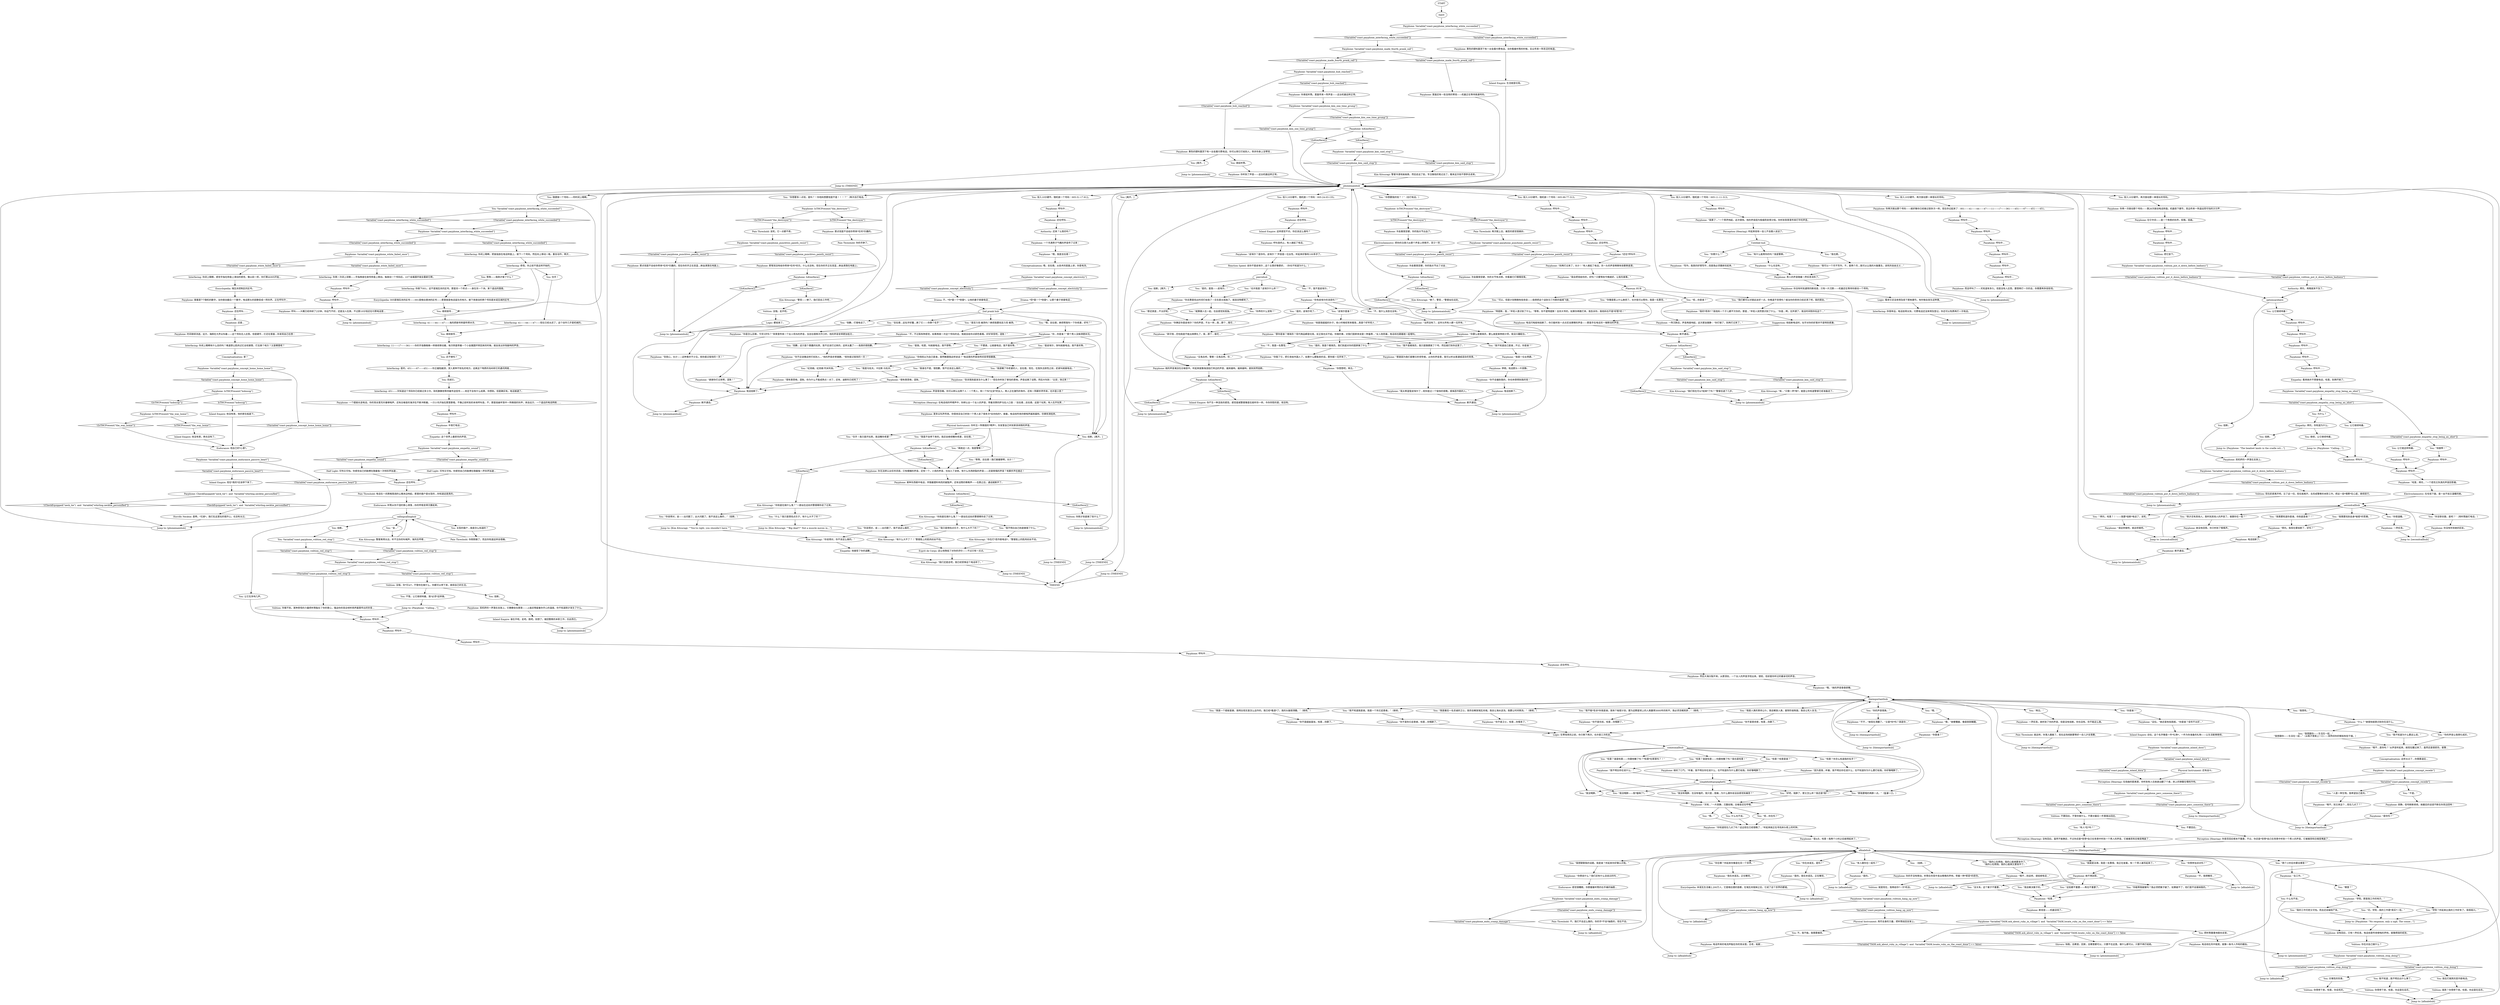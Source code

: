 # BOARDWALK / PAYPHONE
# Payphone, for calling folk. Call everyone.
# ==================================================
digraph G {
	  0 [label="START"];
	  1 [label="input"];
	  2 [label="You: “是的，是我——皮埃尔。”"];
	  3 [label="You: “是的，皮埃尔死了。”"];
	  4 [label="Payphone: “那你是谁？推销员？现代商品都是垃圾，反正我也买不起。你做的事，对我们国家来说是一种羞辱…”女人抱怨着，电话线也跟着她一起嚎叫。"];
	  5 [label="Payphone: 她的声音淹没在白噪音中。听起来就像海浪拍打岸边的声音，越来越响，越来越响，直到突然挂断。"];
	  6 [label="Jump to: [phonemainhub]"];
	  7 [label="You: 继续拨号…"];
	  8 [label="Payphone: “你不应该像这样打扰别人…”他的声音非常镇静。“祝你度过愉快的一天！”"];
	  9 [label="You: “纪尧姆。纪尧姆·列米利翁。”"];
	  10 [label="Payphone: “哈里，拜托…”一个悲伤又失真的声音回答着。"];
	  11 [label="Jump to: [phonemainhub]"];
	  12 [label="Kim Kitsuragi: “你在打*恶作剧电话*。”警督脸上的肌肉纹丝不动。"];
	  13 [label="Payphone: “我的*债务*？我他妈一个子儿都不欠你的，那是…”年轻人突然意识到了什么。“你是…啊，无所谓了，我没时间陪你玩这个…”"];
	  14 [label="Inland Empire: 生活就是垃圾。"];
	  15 [label="You: “金…”"];
	  16 [label="Empathy: 他接受了你的道歉。"];
	  17 [label="Empathy: 这个世界上最悲伤的声音。"];
	  18 [label="Payphone: Variable[\"coast.payphone_volition_red_stop\"]"];
	  19 [label="Variable[\"coast.payphone_volition_red_stop\"]", shape=diamond];
	  20 [label="!(Variable[\"coast.payphone_volition_red_stop\"])", shape=diamond];
	  21 [label="Payphone: Variable[\"coast.payphone_kim_said_stop\"]"];
	  22 [label="Variable[\"coast.payphone_kim_said_stop\"]", shape=diamond];
	  23 [label="!(Variable[\"coast.payphone_kim_said_stop\"])", shape=diamond];
	  24 [label="You: “我没喝醉。”"];
	  25 [label="You: “我想聊聊我的话题。我是谁？听起来你好像认识我。”"];
	  26 [label="Volition: 就是现在，我再给你*一次*机会。"];
	  27 [label="Payphone: Variable[\"TASK.ask_about_ruby_in_village\"]  and  Variable[\"TASK.locate_ruby_on_the_coast_done\"] == false"];
	  28 [label="Variable[\"TASK.ask_about_ruby_in_village\"]  and  Variable[\"TASK.locate_ruby_on_the_coast_done\"] == false", shape=diamond];
	  29 [label="!(Variable[\"TASK.ask_about_ruby_in_village\"]  and  Variable[\"TASK.locate_ruby_on_the_coast_done\"] == false)", shape=diamond];
	  30 [label="Payphone: Variable[\"coast.payphone_kim_one_time_grump\"]"];
	  31 [label="Variable[\"coast.payphone_kim_one_time_grump\"]", shape=diamond];
	  32 [label="!(Variable[\"coast.payphone_kim_one_time_grump\"])", shape=diamond];
	  33 [label="Perception (Hearing): 在扭曲的距离里，你听到有人在她身边翻了个身。床上的弹簧在嘎吱作响。"];
	  34 [label="Payphone: “你总算是找出时间打给我了！实在是太孤独了。就连动物都死了。”"];
	  35 [label="Payphone: “他是我姐姐的孙子。他小时候经常来看我…真是个好年轻人…”"];
	  36 [label="Payphone: “那是因为我们是繁衍的领导者。从你的声音里，我可以听出普通或混杂的背景。”"];
	  37 [label="Payphone: “你要么是推销员，要么就是某种统计师。我没兴趣配合。”"];
	  38 [label="Authority: 还来？认真的吗？"];
	  39 [label="You: “我不知道为什么要这么说。”"];
	  40 [label="Payphone: “你是怎么回事，今年5岁吗？”背景里传来一个女人吼叫的声音，当吉拉德再次开口时，他的声音变得更加低沉…"];
	  41 [label="You: 完成它。"];
	  42 [label="Volition: 现在赶紧离开吧。忘了这一切。现在就离开，去完成警察的本职工作。把这一段*埋葬*在心底，继续前行。"];
	  43 [label="Payphone: IsKimHere()"];
	  44 [label="IsKimHere()", shape=diamond];
	  45 [label="!(IsKimHere())", shape=diamond];
	  46 [label="Authority: 拜托，再晚就来不及了。"];
	  47 [label="Payphone: Variable[\"coast.payphone_white_failed_once\"]"];
	  48 [label="Variable[\"coast.payphone_white_failed_once\"]", shape=diamond];
	  49 [label="!(Variable[\"coast.payphone_white_failed_once\"])", shape=diamond];
	  50 [label="Jump to: [phonemainhub]"];
	  51 [label="Interfacing: 你闭上眼睛有什么目的吗？难道想让肌肉记忆全权接管，打去某个地方？又是哪里呢？"];
	  52 [label="Half Light: 可怜又可怕。你感觉自己的脉搏在随着每一声铃声加速…"];
	  53 [label="Payphone: 呼叫中……"];
	  54 [label="Interfacing: 你拨下001。这不是瑞瓦肖的区号。那是另一个终点——身在另一个洲。某个遥远的国度。"];
	  55 [label="Pain Threshold: 该死，它一点都不疼。"];
	  56 [label="Payphone: IsKimHere()"];
	  57 [label="IsKimHere()", shape=diamond];
	  58 [label="!(IsKimHere())", shape=diamond];
	  59 [label="Payphone: 黄色的塑料圆顶下有一台金属付费电话。当你看着听筒的时候，舌尖传来一阵苦涩的味道。"];
	  60 [label="Jump to: [THEEND]"];
	  61 [label="Drama: *您*是一个*惊喜*，让那个妻子来接电话…"];
	  62 [label="Payphone: “写作。我真的好恨写作…但是我必须重新捡起来。”"];
	  63 [label="Payphone: “是你吗？”"];
	  64 [label="Payphone: “是的。我在米诺瓦。正在睡觉。”"];
	  65 [label="You: “我的心在燃烧。我的心脏病要发作了。”\n“我的心在燃烧。我的心脏病又要发作了。”"];
	  66 [label="Jump to: [secondcallhub]"];
	  67 [label="You: 拿起听筒。"];
	  68 [label="Payphone: 你听到了声音——这台机器运转正常。"];
	  69 [label="Payphone: 呼叫中…"];
	  70 [label="Payphone: “你毁了它，把它卖给外国人了。如果什么都能卖的话，那你就一无所有了。”"];
	  71 [label="Payphone: Variable[\"coast.payphone_punchtwo_painth_resist\"]"];
	  72 [label="Variable[\"coast.payphone_punchtwo_painth_resist\"]", shape=diamond];
	  73 [label="!(Variable[\"coast.payphone_punchtwo_painth_resist\"])", shape=diamond];
	  74 [label="You: “离她远一点，我是警察！”"];
	  75 [label="Payphone: 你无法辨认出任何词语，只有模糊的声音。还有一个，小孩的声音，也加入了进来。有什么东西碎裂的声音——还是倒塌的声音？有脚步声在接近！"];
	  76 [label="Kim Kitsuragi: “你到底在搞什么鬼？”一直站在远处的警督朝你走了过来。"];
	  77 [label="You: “你像是惹上什么麻烦了。也许我可以帮你，我是一名警官。”"];
	  78 [label="somesmallhub"];
	  79 [label="Pain Threshold: 你刚刚做了。而且你知道这样会很痛。"];
	  80 [label="Horrific Necktie: 是啊，*兄弟*。我们在这里玩的很开心。也没有太过。"];
	  81 [label="Payphone: 那点钱是不会给你带来*任何*乐趣的。"];
	  82 [label="Volition: 你做不到。某种奇怪的力量把听筒黏在了你的掌心，强迫你的耳朵倾听扬声器里传出的铃音…"];
	  83 [label="Payphone: “你不是失忆症患者，哈里…你喝醉了。”"];
	  84 [label="You: “我没喝醉——我*嗑嗨了*。”"];
	  85 [label="Payphone: “我不明白你在说什么。”"];
	  86 [label="Encyclopedia: 米诺瓦生活着2,200万人，它是格拉德的首都。在瑞瓦肖毁掉之后，它成了这个世界的都城。"];
	  87 [label="Payphone: 呼叫音终止。有人接起了电话。"];
	  88 [label="You: 投入10分硬币，随机拨一个号码：005-24-03-155。"];
	  89 [label="You: “你没穿衣服，是吧？”（用听筒敲打电话。）"];
	  90 [label="Payphone: “你…你是谁？”那个男人没搞清楚状况。"];
	  91 [label="Payphone: 更多尖叫声传来。你很肯定自己听到一个男人说了很多次*去你妈的*。接着，电话线传来的噼啪声越来越响，仿佛惊涛拍岸。"];
	  92 [label="You: 继续拨号…"];
	  93 [label="Jump to: [phonemainhub]"];
	  94 [label="Jump to: [Kim Kitsuragi: \"\"Big deal?!\" Not a muscle moves in...\"]"];
	  95 [label="Jump to: [afinalehub]"];
	  96 [label="Jump to: [afinalehub]"];
	  97 [label="You: （挂断。）"];
	  98 [label="Payphone: 她不再回答。"];
	  99 [label="You: “就算跟人在一起，也会感觉到孤独。”"];
	  100 [label="Payphone: 你再次拨出那个号码——就好像你已经做过很多次一样。现在你记起来了：001——41——44——47——11——17——361——451——67——451——451。"];
	  101 [label="Payphone: “你确定你是皮埃尔？你的声音，不太一样…我…那个…菊花…”"];
	  102 [label="Jump to: [theimportanthub]"];
	  103 [label="You: 挂断。[离开。]"];
	  104 [label="Empathy: 看来她并不想接电话，哈里。别再吓她了。"];
	  105 [label="You: “我是最后一名忠诚的卫士。我将会解放瑞瓦肖城。我会让海水逆流。我要让时间倒流。”（继续。）"];
	  106 [label="Payphone: 在它中间——是一个熟悉的铃声。轻微。扭曲。"];
	  107 [label="Payphone: 呼叫——大概已经持续了2分钟。你运气不好。还是没人在家。不过那10分钱还在付费电话里…"];
	  108 [label="Payphone: 你拿起听筒。里面传来一阵声音——这台机器运转正常。"];
	  109 [label="Payphone: 然后大海分裂开来。从那深处，一个女人的声音浮现出来。很轻，但却是你听过的最亲切的声音。"];
	  110 [label="Jump to: [THEEND]"];
	  111 [label="You: “我没有喝醉，也没有嗑药，我只是…很痛…为什么跟你说话会感觉到痛苦？”"];
	  112 [label="Jump to: [phonemainhub]"];
	  113 [label="simpleholdupspaghetti"];
	  114 [label="Payphone: 电话传来的电流声黏在你的耳朵里。古老，粘腻…"];
	  115 [label="Payphone: 她没有回答。你只听到了嘶嘶声。"];
	  116 [label="Inland Empire: 朵拉。这个名字像是一件*礼物*。一件为你准备的礼物——让生活能够继续。"];
	  117 [label="Payphone: Variable[\"coast.payphone_perc_someone_there\"]"];
	  118 [label="Variable[\"coast.payphone_perc_someone_there\"]", shape=diamond];
	  119 [label="!(Variable[\"coast.payphone_perc_someone_there\"])", shape=diamond];
	  120 [label="You: “不，我是一名警官。”"];
	  121 [label="You: “再见。”"];
	  122 [label="Jump to: [Payphone: \"The headset lands in the cradle wit...\"]"];
	  123 [label="You: 让它就这样响着。"];
	  124 [label="Payphone: 呼叫中……"];
	  125 [label="Kim Kitsuragi: “你说得对，你不该这么做的。”"];
	  126 [label="You: “我们都可以对彼此友好一点，你难道不觉得吗？就当你的债务已经还清了吧，我的朋友。”"];
	  127 [label="Payphone: 电话闪电般地挂断了，你只能听到一点点尼龙摩擦的声音——那是手在电话另一端移动的声音。"];
	  128 [label="Endurance: 听筒从你汗湿的掌心滑落…你的呼吸变得沉重起来。"];
	  129 [label="Payphone: Variable[\"coast.payphone_endurance_passive_heart\"]"];
	  130 [label="Variable[\"coast.payphone_endurance_passive_heart\"]", shape=diamond];
	  131 [label="!(Variable[\"coast.payphone_endurance_passive_heart\"])", shape=diamond];
	  132 [label="You: 住手！"];
	  133 [label="Jump to: [THEEND]"];
	  134 [label="You: “你想要我的钱？！”（击打电话。）"];
	  135 [label="Kim Kitsuragi: 警督离得太远，听不见你的叫喊声。海风在呼啸…"];
	  136 [label="Untitled hub"];
	  137 [label="You: 让它在多响几声。"];
	  138 [label="Payphone: Variable[\"coast.payphone_inland_dora\"]"];
	  139 [label="Variable[\"coast.payphone_inland_dora\"]", shape=diamond];
	  140 [label="!(Variable[\"coast.payphone_inland_dora\"])", shape=diamond];
	  141 [label="You: “好吧，我醉了，那又怎么样？我还是*我*！”"];
	  142 [label="Volition: 你得停下来，哈里。你会死的。"];
	  143 [label="You: “我会解决案子的。”"];
	  144 [label="Jump to: [phonemainhub]"];
	  145 [label="Payphone: “你不是革命家，哈里…你醉了。”"];
	  146 [label="Payphone: “真可惜…恐怕我是不能出席葬礼了。我…那个…菊花…”"];
	  147 [label="You: “人是一种生物。我希望自己是风。”"];
	  148 [label="You: “你的声音让我想化成灰。”"];
	  149 [label="You: “我是一个超级富豪。我明白现实是怎么运作的。我已经*看透*了。我的头脑很清醒。”（继续。）"];
	  150 [label="Payphone: 呼叫中……"];
	  151 [label="Payphone: 耳机砰的一声落在支架上。"];
	  152 [label="You: 挂断。"];
	  153 [label="You: “你是谁？”"];
	  154 [label="Payphone: 呼叫中……"];
	  155 [label="Payphone: “你不是卫士，哈里…你喝多了。”"];
	  156 [label="Payphone: “你不是先知，哈里…你喝醉了。”"];
	  157 [label="Interfacing: 41——44——47——海风把拨号转盘吹得冰凉。"];
	  158 [label="You: 长型的窗户…我是怎么知道的？"];
	  159 [label="Payphone: Variable[\"coast.payphone_kim_said_stop\"]"];
	  160 [label="Variable[\"coast.payphone_kim_said_stop\"]", shape=diamond];
	  161 [label="!(Variable[\"coast.payphone_kim_said_stop\"])", shape=diamond];
	  162 [label="Inland Empire: 谁在乎呢。走吧。跑吧。别想了。做回警察的本职工作，仅此而已。"];
	  163 [label="Kim Kitsuragi: “咳…”只需一声*咳*，就是让你知道警督已经准备走了。"];
	  164 [label="Payphone: IsKimHere()"];
	  165 [label="IsKimHere()", shape=diamond];
	  166 [label="!(IsKimHere())", shape=diamond];
	  167 [label="Payphone: Variable[\"coast.payphone_concept_electricity\"]"];
	  168 [label="Variable[\"coast.payphone_concept_electricity\"]", shape=diamond];
	  169 [label="!(Variable[\"coast.payphone_concept_electricity\"])", shape=diamond];
	  170 [label="Payphone: “我累了…”一个男声响起，这次很快。他的声音因为吸烟而变得沙哑。你听到背景里传来打字的声音。"];
	  171 [label="You: “我也累。”"];
	  172 [label="callingcallinghub"];
	  173 [label="Inland Empire: 他没有家。他的家在船底下。"];
	  174 [label="Payphone: “学院。那是我工作的地方。”"];
	  175 [label="You: 我在打搞笑的恶作剧电话。"];
	  176 [label="Physical Instrument: 用尽全身的力量，把听筒挂回支架上。"];
	  177 [label="You: “这些都不重要——再也不重要了。”"];
	  178 [label="Payphone: Variable[\"coast.payphone_volition_put_it_down_before_badness\"]"];
	  179 [label="Variable[\"coast.payphone_volition_put_it_down_before_badness\"]", shape=diamond];
	  180 [label="!(Variable[\"coast.payphone_volition_put_it_down_before_badness\"])", shape=diamond];
	  181 [label="Jump to: [phonemainhub]"];
	  182 [label="Payphone: 电话线在风中摇晃，就像一条令人作呕的蠕虫。"];
	  183 [label="You: “我不是推销员，我只是随便拨了个号，然后就打到你这里了。”"];
	  184 [label="Payphone: 呼叫中…"];
	  185 [label="Volition: 不要回应。不管你做什么，不要对最后一件事做出回应。"];
	  186 [label="Inland Empire: 你产生一种沮丧的感觉。感觉曷城警督像是在偷听你一样。令你欣慰的是，他没有。"];
	  187 [label="You: “你很温暖。”"];
	  188 [label="Payphone: “喂，我是吉拉德！”"];
	  189 [label="Payphone: “谢谢你打过来啊，混账！”"];
	  190 [label="Payphone: “嗯，”她嘟囔着，像是刚刚睡醒。"];
	  191 [label="You: “你说得对，金——出问题了。出大问题了。我不该这么做的…”（挂断。）"];
	  192 [label="Interfacing: 奇怪。你之前不是这样开始的。"];
	  193 [label="Jump to: [Payphone: \"Calling...\"]"];
	  194 [label="Volition: 你刚才到底做了些什么？"];
	  195 [label="Interfacing: 451——天知道这个号码你已经拨过多少次。耳机静静地等待着传送信号——肯定不会有什么结果，你想到。但是确实有。电话接通了。"];
	  196 [label="Jump to: [theimportanthub]"];
	  197 [label="Payphone: 呼叫中……"];
	  198 [label="Payphone: 一阵沉默后，声音再度响起，这次更加镇静：“你打错了，别再打过来了。”"];
	  199 [label="Payphone: 时间继续流逝。远方，海鸥在大声尖叫着——这个号码无人应答。但是硬币…它还在里面…你发现自己在想："];
	  200 [label="Interfacing: 你再一次闭上双眼——手指再度在拨号转盘上移动。每拨动一个号码后，10个金属圆环就会重新归零。"];
	  201 [label="THEEND"];
	  202 [label="Drama: 不，*你*是一个*惊喜*，让他的妻子来接电话…"];
	  203 [label="You: “我不知道我是谁。我是一个失忆症患者。”（继续。）"];
	  204 [label="Payphone: 还是…"];
	  205 [label="pierrehub"];
	  206 [label="You: “哈里？你怎么知道我的名字？”"];
	  207 [label="Payphone: Variable[\"coast.payphone_volition_stop_doing\"]"];
	  208 [label="Variable[\"coast.payphone_volition_stop_doing\"]", shape=diamond];
	  209 [label="!(Variable[\"coast.payphone_volition_stop_doing\"])", shape=diamond];
	  210 [label="Payphone: “哦不…别这样。请挂掉电话…”"];
	  211 [label="Jump to: [afinalehub]"];
	  212 [label="Payphone: 她叹了口气。“听着，我不明白你在说什么，也不知道你为什么要打给我。你好像喝醉了。”"];
	  213 [label="You: [离开。]"];
	  214 [label="Payphone: “你有皮埃尔的消息吗？”"];
	  215 [label="Payphone: 你没有听到她的回复。"];
	  216 [label="Interfacing: 是的。451——67——451——你正越陷越深，深入某种不知名的地方。远离这个物质的岛屿和它的通讯网络…"];
	  217 [label="Perception (Hearing): 没有回应。虽然不能确定，不过你还是*觉得*自己在背景中听到一个男人的声音。它被痛苦和白噪音掩盖了…"];
	  218 [label="Payphone: 电话挂断了。"];
	  219 [label="You: 投入10分硬币，随机拨一个号码：005-99-77-313。"];
	  220 [label="You: “喂，吉拉德，麻烦帮我叫一下你老婆，好吗？”"];
	  221 [label="You: “吉拉德…这名字好蠢…换了它——你换个名字！”"];
	  222 [label="Payphone: 呼叫中……"];
	  223 [label="Jump to: [theimportanthub]"];
	  224 [label="Payphone: 声音很含糊。你可以辨认出两个人：一个男人，和一个叫*比安*的女人。两人正在激烈的争吵。还有一阵脚步声传来，也许是小孩？"];
	  225 [label="Payphone: 某种东西砸中电话，伴随着塑料响亮的破裂声，还有话筒的嘶嘶声——在那之后，通话就断开了。"];
	  226 [label="Payphone: 呼叫中……"];
	  227 [label="Conceptualization: 家？"];
	  228 [label="Jump to: [phonemainhub]"];
	  229 [label="You: 投入10分硬币，再次拨动那一串很长的号码。"];
	  230 [label="Volition: 没错。你*可以*。不管你在做什么，你都可以停下来，继续自己的生活。"];
	  231 [label="Jump to: [Payphone: \"No response, only a sigh. The conne...\"]"];
	  232 [label="Payphone: “去工作。”"];
	  233 [label="You: “我就是法律。我是一名警探。我正在查案。有一个男人被吊起来了。”"];
	  234 [label="Payphone: 呼叫中…"];
	  235 [label="Payphone: “你想想吧，再见。”"];
	  236 [label="Jump to: [theimportanthub]"];
	  237 [label="You: “我需要找到自身*秘密*的答案。”"];
	  238 [label="Jump to: [Payphone: \"Calling...\"]"];
	  239 [label="2nd prank hub"];
	  240 [label="You: “抱歉，这只是个愚蠢的玩笑，我不应该打过来的，这样太蠢了——我真的很抱歉。”"];
	  241 [label="You: “快接啊！”"];
	  242 [label="Empathy: 拜托，你知道为什么。"];
	  243 [label="You: “我是睡了你老婆的人，吉拉德。现在，在我失去耐性之前，赶紧叫她接电话。”"];
	  244 [label="You: “我是马佐夫。卡拉斯·马佐夫。”"];
	  245 [label="Payphone: 呼叫中……"];
	  246 [label="Payphone: “你是谁？”"];
	  247 [label="You: 让它继续响着！"];
	  248 [label="Payphone: *还在*呼叫中……"];
	  249 [label="Payphone: “喂。”她的声音昏昏欲睡。"];
	  250 [label="Payphone: 呼叫中……"];
	  251 [label="Payphone: 里面还有一些没用的零钱——机器正在等待拨通号码。"];
	  252 [label="Jump to: [phonemainhub]"];
	  253 [label="Pain Threshold: 再次砸上去，痛苦的感觉很美妙。"];
	  254 [label="Payphone: 半夜打电话…"];
	  255 [label="Payphone: “我会把钱给你的，好吗？只要等到今晚就好。让我先做事。”"];
	  256 [label="Payphone: 断开通话。"];
	  257 [label="You: “哈里？谁是哈里——你跟他睡了吗？我也是哈里！”"];
	  258 [label="Payphone: “你知道现在几点了吗？这边现在已经很晚了…”听起来她正在寻找床头柜上的时钟。"];
	  259 [label="You: “呃…你在吗？”"];
	  260 [label="afinalehub"];
	  261 [label="You: “你在哪？听起来你像是在另一个世界。”"];
	  262 [label="Volition: 你得停下来，哈里。你这是在自杀。"];
	  263 [label="Payphone: Variable[\"coast.payphone_endu_cramp_damage\"]"];
	  264 [label="Variable[\"coast.payphone_endu_cramp_damage\"]", shape=diamond];
	  265 [label="!(Variable[\"coast.payphone_endu_cramp_damage\"])", shape=diamond];
	  266 [label="Jump to: [afinalehub]"];
	  267 [label="You: “有人跟你在一起吗？”"];
	  268 [label="Logic: 都结束了。"];
	  269 [label="Payphone: 那笔钱没有给你带来*任何*欢乐。什么也没有。现在你的手正在变蓝…鲜血滴落在地面上。"];
	  270 [label="Electrochemistry: 在毛毯下面，是一丝不挂又温暖的她。"];
	  271 [label="You: “我谁也不是，很抱歉，我不应该这么做的…”"];
	  272 [label="Pain Threshold: 就这样。你落入圈套了。现在这场闹剧要等好一会儿才会落幕。"];
	  273 [label="You: “我只是想找点乐子，有什么大不了的？”"];
	  274 [label="Payphone: “你不是超级富翁，哈里…你醉了。”"];
	  275 [label="Kim Kitsuragi: “我们现在可以*结束*了吗？”警督后退了几步。"];
	  276 [label="Jump to: [theimportanthub]"];
	  277 [label="Payphone: 还在呼叫……"];
	  278 [label="Payphone: “什么也没有。”"];
	  279 [label="You: “学院？听起来比我的工作好多了。我很高兴。”"];
	  280 [label="You: 我不知道…我不明白出什么事了。"];
	  281 [label="Payphone: 没有回应，只有一声叹息。电话线里传来噼啪的声响，就像燃烧的纸张。"];
	  282 [label="Jump to: [afinalehub]"];
	  283 [label="Payphone: “我太希望是皮埃尔了…祝你度过一个愉快的夜晚，爱搞恶作剧的人。”"];
	  284 [label="Payphone: 停顿。电话那头一片寂静。"];
	  285 [label="Payphone: “你不会骗到我的，你也休想得到我的钱！”"];
	  286 [label="Payphone: 一声叹息。"];
	  287 [label="Jump to: [phonemainhub]"];
	  288 [label="phonemainhub"];
	  289 [label="You: 继续，让它继续响着。"];
	  290 [label="Payphone: “不，不过我有种感觉，如果再拨一次这个号码的话，我就会给你点颜色看看。好好享受吧，混账！”"];
	  291 [label="Kim Kitsuragi: “有什么大不了？！”警督脸上的肌肉纹丝不动。"];
	  292 [label="Payphone: IsKimHere()"];
	  293 [label="IsKimHere()", shape=diamond];
	  294 [label="!(IsKimHere())", shape=diamond];
	  295 [label="Payphone: 耳机砰的一声落在支架上。它静静坐在那里——上面还残留着你手心的温度。你不知道刚才发生了什么。"];
	  296 [label="Payphone: 电话挂断了。"];
	  297 [label="You: “有什么能帮你的吗？我是警察。”"];
	  298 [label="Jump to: [phonemainhub]"];
	  299 [label="You: “你在米诺瓦，是吗？”"];
	  300 [label="You: 什么也不说。"];
	  301 [label="Shivers: 快跑。去教堂。回家。去哪里都可以，只要不在这里。做什么都可以，只要不再打给她。"];
	  302 [label="You: 还不够吗？"];
	  303 [label="Payphone: “当然没有了。这年头所有人都一无所有。”"];
	  304 [label="You: 随便拨一个号码——同时闭上眼睛。"];
	  305 [label="You: Variable[\"coast.payphone_interfacing_white_succeeded\"]"];
	  306 [label="Variable[\"coast.payphone_interfacing_white_succeeded\"]", shape=diamond];
	  307 [label="!(Variable[\"coast.payphone_interfacing_white_succeeded\"])", shape=diamond];
	  308 [label="Payphone: Variable[\"coast.payphone_concept_recede\"]"];
	  309 [label="Variable[\"coast.payphone_concept_recede\"]", shape=diamond];
	  310 [label="!(Variable[\"coast.payphone_concept_recede\"])", shape=diamond];
	  311 [label="Payphone: 黄色的塑料圆顶下有一台金属付费电话。你可以用它打给别人，除非你身上没零钱…"];
	  312 [label="Payphone: 电话挂断了。"];
	  313 [label="You: “‘拜托，哈里？！’——我要*挂断*电话了，该死。”"];
	  314 [label="You: 投入10分硬币，随机拨一个号码：005-51-17-912。"];
	  315 [label="Payphone: 一个充满男子气概的声音传了过来："];
	  316 [label="Payphone: 还在呼叫……"];
	  317 [label="You: “抱歉，打错电话了。”"];
	  318 [label="Payphone: “哦不，别又来这个…现在几点了？”"];
	  319 [label="Payphone: 呼叫中……"];
	  320 [label="Payphone: 呼叫中……"];
	  321 [label="You: “等等，吉拉德！我们接着聊啊，伙计！”"];
	  322 [label="optionsarehere"];
	  323 [label="Jump to: [Kim Kitsuragi: \"\"You're right, you shouldn't have.\"\"]"];
	  324 [label="Payphone: 还在呼叫……"];
	  325 [label="Jump to: [phonemainhub]"];
	  326 [label="Jump to: [phonemainhub]"];
	  327 [label="Encyclopedia: 瑞瓦肖控制区的区号。"];
	  328 [label="Perception (Hearing): 听起来他有一会儿不会跟人说话了。"];
	  329 [label="You: “你累什么？”"];
	  330 [label="Payphone: IsKimHere()"];
	  331 [label="IsKimHere()", shape=diamond];
	  332 [label="!(IsKimHere())", shape=diamond];
	  333 [label="Half Light: 可怜又可怕。你感觉自己的脉搏在随着每一次响铃声加速…"];
	  334 [label="You: “哈里？哈里是谁？”"];
	  335 [label="Payphone: “是4点，哈里！我两个小时之后就得起床了。”"];
	  336 [label="Payphone: “不，我想睡觉…”"];
	  337 [label="Jump to: [afinalehub]"];
	  338 [label="Volition: 你在对自己做什么？"];
	  339 [label="Volition: 搞笑？你得停下来。哈里。你这是在自杀。"];
	  340 [label="Payphone: “哈里…”"];
	  341 [label="You: “皮埃尔是谁？”"];
	  342 [label="You: “我不知道自己是谁…不过，你是谁？”"];
	  343 [label="You: “你养的什么宠物？”"];
	  344 [label="Inland Empire: 这样感觉不对。你应该这么做吗？"];
	  345 [label="Interfacing: 11——17——361——你的手指像蜘蛛一样继续移动着，每次转盘带着一个小金属圆环转回来的时候，就会发出铃铛敲响的声音。"];
	  346 [label="Payphone: 呼叫中……"];
	  347 [label="You: “是我，哈里，叫她接电话，我不想等。”"];
	  348 [label="You: 为什么？"];
	  349 [label="Payphone: “很有意思嘛，混账。”"];
	  350 [label="Physical Instrument: 你听见一阵微弱的*嚓声*。你发誓自己听到家具倾倒的声音。"];
	  351 [label="You: “什么？我只是想找点乐子，有什么大不了的？”"];
	  352 [label="Payphone: Variable[\"coast.payphone_interfacing_white_succeeded\"]"];
	  353 [label="Variable[\"coast.payphone_interfacing_white_succeeded\"]", shape=diamond];
	  354 [label="!(Variable[\"coast.payphone_interfacing_white_succeeded\"])", shape=diamond];
	  355 [label="Payphone: 还在呼叫……"];
	  356 [label="Encyclopedia: 005是瑞瓦肖的区号——001是格拉德洲的区号——那里就是电话诞生的地方。接下来拨动的两个号码是米诺瓦城的区号…"];
	  357 [label="Kim Kitsuragi: “警官——够了。我们回去工作吧…”"];
	  358 [label="Payphone: 冷金属很坚硬，你的关节有点疼。你看着它们慢慢变紫。"];
	  359 [label="Suggestion: 他挂断电话时，似乎对你的好意并不是特别感激。"];
	  360 [label="Payphone: “因为是我…听着，我不明白你在说什么，也不知道你为什么要打给我。你好像喝醉了。”"];
	  361 [label="You: “喂。”"];
	  362 [label="You: 什么也不说。"];
	  363 [label="Payphone: “你想说什么？我们还有什么没说过的吗…”"];
	  364 [label="Jump to: [afinalehub]"];
	  365 [label="Payphone: 断线音——机器没钱了。"];
	  366 [label="You: “你能帮我破案吗？我必须把案子破了。如果破不了，他们是不会接纳我的。”"];
	  367 [label="You: “不，我不是皮埃尔。”"];
	  368 [label="You: “有人*在*吗？”"];
	  369 [label="Payphone: 呼叫中…"];
	  370 [label="Jump to: [theimportanthub]"];
	  371 [label="You: “住手！我只是开玩笑，我没睡你老婆！”"];
	  372 [label="Payphone: 一声叹息。她听到了你的声音，但是没有挂断。你也没有。你不能这么做。"];
	  373 [label="Jump to: [phonemainhub]"];
	  374 [label="Interfacing: 41——44——47——现在已经太迟了，这个动作几乎是机械的。"];
	  375 [label="Endurance: 他自己的*心里*。"];
	  376 [label="Payphone: IsTHCPresent(\"the_destroyer\")"];
	  377 [label="IsTHCPresent(\"the_destroyer\")", shape=diamond];
	  378 [label="!(IsTHCPresent(\"the_destroyer\"))", shape=diamond];
	  379 [label="You: 挂断。"];
	  380 [label="Jump to: [phonemainhub]"];
	  381 [label="Electrochemistry: 把你的注意力从那个声音上转移开，至少一秒…"];
	  382 [label="Jump to: [phonemainhub]"];
	  383 [label="Payphone: 还在呼叫……"];
	  384 [label="Logic: 看来它还没来得及吞下那枚硬币。有时候会发生这种事。"];
	  385 [label="Inland Empire: 他没有家。再也没有了。"];
	  386 [label="You: “哈里？谁是哈里——你跟他睡了吗？*哈里*在那里吗？！”"];
	  387 [label="You: “你想参加派对吗？”"];
	  388 [label="Payphone: 你的手没有移动。听筒在你耳中发出嘶嘶的声响，带着一种*邪恶*的悲伤。"];
	  389 [label="Volition: 没错。走开吧。"];
	  390 [label="You: 把听筒重重地砸向支架。"];
	  391 [label="Jump to: [afinalehub]"];
	  392 [label="You: “刚才还有其他人。我听到其他人的声音了。谁跟你在一起？”"];
	  393 [label="Payphone: “朵拉。”她还是有些困惑。“你是谁？信号不太好…”"];
	  394 [label="You: 不要回应。"];
	  395 [label="Payphone: 还在呼叫……"];
	  396 [label="Payphone: 断开通话。"];
	  397 [label="You: “我需要知道你是谁。你到底是谁？！”"];
	  398 [label="Payphone: “拜托。我现在要挂断了，好吗？”"];
	  399 [label="You: 挂断。"];
	  400 [label="Payphone: “你他妈以为自己是谁，居然敢跟我这样说话？”电话里的声音突然间变得很暴躁。"];
	  401 [label="You: 让它继续响着。"];
	  402 [label="Payphone: Variable[\"coast.payphone_empathy_stop_being_an_idiot\"]"];
	  403 [label="Variable[\"coast.payphone_empathy_stop_being_an_idiot\"]", shape=diamond];
	  404 [label="!(Variable[\"coast.payphone_empathy_stop_being_an_idiot\"])", shape=diamond];
	  405 [label="You: “我是人类的革命公仆。我会解放人类，废除阶级制度。我会让死人复活。”"];
	  406 [label="Payphone: 呼叫中……"];
	  407 [label="You: “我想死。”"];
	  408 [label="Payphone: 你再一次拨动那个号码——第26次拨动电话转盘。机器吞下硬币，耳边传来一阵遥远而可怕的沙沙声…"];
	  409 [label="You: “可以，但是计划稍微有些改变——我想把这个送到马丁内斯的褴褛飞旋。”"];
	  410 [label="Kim Kitsuragi: “够了，警官…”警督站在远处。"];
	  411 [label="Payphone: “不不…”她现在清醒了。“又是*你*吗？真是你…”"];
	  412 [label="Payphone: 冷金属很坚硬，你的指关节出了点血…"];
	  414 [label="Conceptualization: 喂，吉拉德。从技术的层面上讲，你是电流。"];
	  415 [label="Payphone: 呼叫中……"];
	  416 [label="Payphone: 呼叫中……"];
	  417 [label="Payphone: 你没有听到通常的断线音，只有一片沉默——机器还在等待你拨动一个号码。"];
	  418 [label="You: “两个小时后你要去哪里？”"];
	  419 [label="Endurance: 感觉很糟糕，你那握着听筒的右手痛的抽筋…"];
	  420 [label="Payphone: 断开通话。"];
	  421 [label="Payphone: “我是一位女男爵。”"];
	  422 [label="You: “那还真是…不太好呢。”"];
	  423 [label="You: “我想跟你——生活在一起…”\n“我想跟你——生活在一起…”（从瓶子里抿上一口——突然间你的喉咙有些干燥。）"];
	  424 [label="Payphone: 呼叫中……"];
	  425 [label="Payphone: “别担心，伙计——这种事并不少见。祝你度过愉快的一天！”"];
	  426 [label="You: “不要紧，让她接电话，我不喜欢等。”"];
	  427 [label="Payphone: 呼叫中……"];
	  428 [label="Kim Kitsuragi: “你到底在搞什么鬼？”一直站在远处的警督朝你走了过来。"];
	  429 [label="You: “你说得对，金——出问题了。我不该这么做的…”"];
	  430 [label="Payphone: 呼叫中……"];
	  431 [label="Interfacing: 你闭上眼睛，把食指放在电话转盘上，拨下一个号码，然后向上移动一格，重复动作，两次…"];
	  432 [label="You: 等等——我刚才做了什么？"];
	  433 [label="Pain Threshold: 电话在一间黑暗宽阔的公寓床边响起，那里的窗户是长型的…你知道这是真的。"];
	  434 [label="Payphone: Variable[\"coast.payphone_made_fourth_prank_call\"]"];
	  435 [label="Variable[\"coast.payphone_made_fourth_prank_call\"]", shape=diamond];
	  436 [label="!(Variable[\"coast.payphone_made_fourth_prank_call\"])", shape=diamond];
	  437 [label="Payphone: Variable[\"coast.payphone_interfacing_white_succeeded\"]"];
	  438 [label="Variable[\"coast.payphone_interfacing_white_succeeded\"]", shape=diamond];
	  439 [label="!(Variable[\"coast.payphone_interfacing_white_succeeded\"])", shape=diamond];
	  440 [label="Payphone: Variable[\"coast.payphone_punchone_painth_resist\"]"];
	  441 [label="Variable[\"coast.payphone_punchone_painth_resist\"]", shape=diamond];
	  442 [label="!(Variable[\"coast.payphone_punchone_painth_resist\"])", shape=diamond];
	  443 [label="You: 挂断。"];
	  444 [label="You: Variable[\"coast.payphone_volition_red_stop\"]"];
	  445 [label="Variable[\"coast.payphone_volition_red_stop\"]", shape=diamond];
	  446 [label="!(Variable[\"coast.payphone_volition_red_stop\"])", shape=diamond];
	  447 [label="Payphone: Variable[\"coast.payphone_empathy_sound\"]"];
	  448 [label="Variable[\"coast.payphone_empathy_sound\"]", shape=diamond];
	  449 [label="!(Variable[\"coast.payphone_empathy_sound\"])", shape=diamond];
	  450 [label="Payphone: “我在米诺瓦。正在睡觉。”"];
	  451 [label="You: 灾难性的伤害。"];
	  452 [label="You: “我的工作可悲又可怕。而且还会碰到尸体。”"];
	  453 [label="Jump to: [phonemainhub]"];
	  454 [label="Jump to: [THEEND]"];
	  455 [label="Jump to: [afinalehub]"];
	  456 [label="Payphone: “皮埃尔？是你吗，皮埃尔？”声音是一位女性，听起来好像有100多岁了。"];
	  457 [label="You: “不，我什么消息也没有。”"];
	  458 [label="You: “是的，我是个推销员。我们到底对你的国家做了什么？”"];
	  459 [label="Payphone: “见鬼去吧，警察！见鬼去吧，你…”"];
	  460 [label="You: “喂。”"];
	  461 [label="You: “不是。”"];
	  462 [label="Perception (Hearing): 你是否回应根本不重要。不过，你还是*觉得*自己在背景中听到一个男人的声音。它被痛苦和白噪音掩盖了…"];
	  463 [label="You: 挂断。[离开。]"];
	  464 [label="You: “是亚力克·崔西吗？麻烦我要找亚力克·崔西。”"];
	  465 [label="Payphone: “什么？”她很快就意识到你在说什么。"];
	  466 [label="You: “你的声音很美。”"];
	  467 [label="You: 不管。让它继续响着。我*必须*这样做。"];
	  468 [label="Payphone: Variable[\"coast.payphone_volition_put_it_down_before_badness\"]"];
	  469 [label="Variable[\"coast.payphone_volition_put_it_down_before_badness\"]", shape=diamond];
	  470 [label="!(Variable[\"coast.payphone_volition_put_it_down_before_badness\"])", shape=diamond];
	  471 [label="Payphone: 接着是7个随机的数字。当你拨动最后一个数字，电话那头的寂静变成一阵铃声。正在呼叫中…"];
	  472 [label="Inland Empire: 现在*真的*应该停下来了。"];
	  473 [label="Payphone: 一个超级长途电话。你的耳朵里充斥着噼啪声，还有白噪音的海洋在不断冲刷着。一只小鸟开始在那里歌唱，不像之前听到的本地呼叫音。不，那是扭曲牢笼中一阵微弱的铃声，来自远方，一个遥远的电话网络……"];
	  474 [label="Payphone: 断开通话。"];
	  475 [label="Payphone: IsTHCPresent(\"the_destroyer\")"];
	  476 [label="IsTHCPresent(\"the_destroyer\")", shape=diamond];
	  477 [label="!(IsTHCPresent(\"the_destroyer\"))", shape=diamond];
	  478 [label="Reaction Speed: 说你不是皮埃尔…这个主意好像更好。（你也不知道为什么。）"];
	  479 [label="Payphone: 呼叫中……"];
	  480 [label="You: 投入10分硬币，随机拨一个号码：005-11-11-313。"];
	  481 [label="Payphone: 呼叫中……"];
	  482 [label="Interfacing: 你很幸运。电话挂得太快，付费电话还没来得及登记。你还可以免费再打一次电话。"];
	  483 [label="Payphone: IsTHCPresent(\"the_way_home\")"];
	  484 [label="IsTHCPresent(\"the_way_home\")", shape=diamond];
	  485 [label="!(IsTHCPresent(\"the_way_home\"))", shape=diamond];
	  486 [label="Payphone: “是的。”"];
	  487 [label="You: “没关系。这个案子不重要。”"];
	  488 [label="Payphone: Variable[\"coast.payphone_concept_home_home_home\"]"];
	  489 [label="Variable[\"coast.payphone_concept_home_home_home\"]", shape=diamond];
	  490 [label="!(Variable[\"coast.payphone_concept_home_home_home\"])", shape=diamond];
	  491 [label="You: 不。我不能。我需要痛苦。"];
	  492 [label="You: “也许我是？皮埃尔什么样？”"];
	  493 [label="Payphone: 而且呼叫了——天知道有多久。但是没有人应答。要想再打一次的话，你需要再多投些钱。"];
	  494 [label="You: 投入10分硬币，再次拨动那一串很长的号码。"];
	  495 [label="Payphone: 寂静。信号断断续续。她最后的话语不断在你耳边回响："];
	  496 [label="Payphone: “请这样做吧。就这样做吧。”"];
	  497 [label="Payphone: IsKimHere()"];
	  498 [label="IsKimHere()", shape=diamond];
	  499 [label="!(IsKimHere())", shape=diamond];
	  500 [label="Payphone: 呼叫中……"];
	  501 [label="Payphone: “很有意思嘛，混账。你为什么不能成熟点！对了，还有，迪斯科已经死了！”"];
	  502 [label="You: “我不能*告诉*你我是谁。我有个秘密计划，要为这颗星球上的人类赢得3000年的和平。我必须含糊其辞…”（继续。）"];
	  503 [label="You: “我是不会停下来的。我还会继续睡你老婆，吉拉德。”"];
	  504 [label="Payphone: IsKimHere()"];
	  505 [label="IsKimHere()", shape=diamond];
	  506 [label="!(IsKimHere())", shape=diamond];
	  507 [label="Kim Kitsuragi: “我们还是走吧，我已经受够这个电话亭了。”"];
	  508 [label="Volition: 把它放下。"];
	  509 [label="theimportanthub"];
	  510 [label="Perception (Hearing): 在电话线的呼啸声中，你辨认出一个女人的声音，带着浓厚的萨马拉人口音：“吉拉德…吉拉德，这是个玩笑。有人在开玩笑…”"];
	  511 [label="Interfacing: 你闭上眼睛，感觉手指在转盘上滑动的感觉。像以前一样，你打算从005开始…"];
	  512 [label="Payphone: CheckEquipped(\"neck_tie\")  and  Variable[\"whirling.necktie_personified\"]"];
	  513 [label="CheckEquipped(\"neck_tie\")  and  Variable[\"whirling.necktie_personified\"]", shape=diamond];
	  514 [label="!(CheckEquipped(\"neck_tie\")  and  Variable[\"whirling.necktie_personified\"])", shape=diamond];
	  515 [label="Logic: 在零钱用完之前，你只剩下两次，也许是三次机会。"];
	  516 [label="Payphone: 那点钱是不会给你带来*任何*乐趣的。现在你的手正在变蓝…鲜血滴落在地面上。"];
	  517 [label="Pain Threshold: 你的手肿了。"];
	  518 [label="Payphone: Variable[\"coast.payphone_hub_reached\"]"];
	  519 [label="Variable[\"coast.payphone_hub_reached\"]", shape=diamond];
	  520 [label="!(Variable[\"coast.payphone_hub_reached\"])", shape=diamond];
	  521 [label="Kim Kitsuragi: 警督冷漠地耸耸肩，然后走远了些，专注做他的笔记去了。看来这次他不想参合进来。"];
	  522 [label="Esprit de Corps: 这让他降低了对你的评价——不过只有一点点。"];
	  523 [label="Jump to: [THEEND]"];
	  524 [label="Physical Instrument: 还有战斗。"];
	  525 [label="You: “那我要喝的再醉一点。”（猛灌一口。）"];
	  526 [label="Payphone: “天啦…”一片寂静，沉重如锡。白噪音还在呼嚎。"];
	  527 [label="You: “切，学院…我的工作更*真实*一些。”"];
	  528 [label="Pain Threshold: 不。我们不会这么做的。你的手*不会*抽筋的，现在不会。"];
	  529 [label="Payphone: Variable[\"coast.payphone_volition_hang_up_now\"]"];
	  530 [label="Variable[\"coast.payphone_volition_hang_up_now\"]", shape=diamond];
	  531 [label="!(Variable[\"coast.payphone_volition_hang_up_now\"])", shape=diamond];
	  532 [label="You: [离开。]"];
	  533 [label="Plaseum HUB"];
	  534 [label="Payphone: 呼叫中…"];
	  535 [label="Payphone: 呼叫中……"];
	  536 [label="Payphone: 呼叫中……"];
	  537 [label="Jump to: [secondcallhub]"];
	  538 [label="secondcallhub"];
	  539 [label="Conceptualization: 这样太过了…你需要退后…"];
	  540 [label="Payphone: “哦不…是你吗？”从声音听起来，她现在醒过来了。虽然还是很悲伤，疲惫…"];
	  541 [label="You: “是皮埃尔，快叫她接电话。我不喜欢等。”"];
	  542 [label="Payphone: “告诉我到底发生什么事了！”现在你听到了害怕的意味。声音远离了话筒，然后大叫到：“比安，快过来！”"];
	  543 [label="You: “我不明白自己到底做错了什么。”"];
	  544 [label="Payphone: “别再打过来了，伙计！”有人接起了电话。另一头的声音稍微有些歇斯底里。"];
	  545 [label="Payphone: 呼叫中……"];
	  546 [label="You: “呃…你是谁？”"];
	  547 [label="Payphone: “特提斯，我…”年轻人意识到了什么。“等等，你不是特提斯！去你大爷的，如果你再敢打来，我告诉你，我他妈也不是*好惹*的！”"];
	  548 [label="Payphone: 冷金属很坚硬，你的指关节出血了。"];
	  549 [label="You: “你想要多一点钱，是吗？！你他妈想要钱是不是！！！？”（再次击打电话。）"];
	  550 [label="Payphone: 呼叫中……"];
	  551 [label="Payphone: 男人的声音随着一声叹息消失了。"];
	  552 [label="Payphone: “我可以一个月不写作。不，是两个月…我可以让我的大脑重生。该死的自由主义…”"];
	  553 [label="Payphone: IsTHCPresent(\"hobocop\")"];
	  554 [label="IsTHCPresent(\"hobocop\")", shape=diamond];
	  555 [label="!(IsTHCPresent(\"hobocop\"))", shape=diamond];
	  556 [label="You: “哪里？”"];
	  0 -> 1
	  1 -> 437
	  2 -> 34
	  3 -> 146
	  4 -> 120
	  4 -> 458
	  4 -> 342
	  4 -> 183
	  5 -> 497
	  6 -> 288
	  7 -> 345
	  8 -> 296
	  9 -> 501
	  10 -> 270
	  11 -> 288
	  12 -> 522
	  13 -> 359
	  14 -> 288
	  15 -> 135
	  16 -> 507
	  17 -> 447
	  18 -> 19
	  18 -> 20
	  19 -> 230
	  20 -> 82
	  21 -> 22
	  21 -> 23
	  22 -> 521
	  23 -> 288
	  24 -> 526
	  25 -> 363
	  26 -> 529
	  27 -> 28
	  27 -> 29
	  28 -> 301
	  29 -> 112
	  30 -> 32
	  30 -> 31
	  31 -> 288
	  32 -> 330
	  33 -> 117
	  34 -> 99
	  34 -> 422
	  34 -> 343
	  35 -> 4
	  36 -> 283
	  37 -> 120
	  37 -> 458
	  37 -> 342
	  37 -> 183
	  38 -> 315
	  39 -> 540
	  40 -> 189
	  41 -> 195
	  42 -> 11
	  43 -> 44
	  43 -> 45
	  44 -> 428
	  45 -> 194
	  46 -> 322
	  47 -> 48
	  47 -> 49
	  48 -> 200
	  49 -> 511
	  50 -> 288
	  51 -> 227
	  52 -> 383
	  53 -> 406
	  54 -> 356
	  55 -> 71
	  56 -> 57
	  56 -> 58
	  57 -> 410
	  58 -> 373
	  59 -> 14
	  60 -> 201
	  61 -> 239
	  62 -> 551
	  63 -> 236
	  64 -> 266
	  65 -> 210
	  66 -> 538
	  67 -> 68
	  68 -> 288
	  69 -> 395
	  70 -> 235
	  71 -> 72
	  71 -> 73
	  72 -> 269
	  73 -> 516
	  74 -> 75
	  75 -> 225
	  76 -> 191
	  76 -> 351
	  77 -> 127
	  78 -> 257
	  78 -> 386
	  78 -> 141
	  78 -> 334
	  78 -> 206
	  78 -> 525
	  78 -> 111
	  78 -> 84
	  78 -> 24
	  79 -> 172
	  80 -> 50
	  81 -> 517
	  82 -> 416
	  83 -> 515
	  84 -> 526
	  85 -> 113
	  86 -> 266
	  87 -> 456
	  88 -> 69
	  89 -> 215
	  90 -> 103
	  90 -> 426
	  90 -> 240
	  90 -> 347
	  90 -> 541
	  91 -> 350
	  92 -> 157
	  93 -> 288
	  94 -> 291
	  95 -> 260
	  96 -> 260
	  97 -> 388
	  98 -> 177
	  98 -> 487
	  98 -> 366
	  98 -> 143
	  99 -> 101
	  100 -> 535
	  101 -> 5
	  102 -> 509
	  103 -> 454
	  104 -> 402
	  105 -> 155
	  106 -> 226
	  107 -> 228
	  108 -> 30
	  109 -> 249
	  110 -> 201
	  111 -> 526
	  112 -> 288
	  113 -> 525
	  113 -> 141
	  113 -> 111
	  113 -> 84
	  113 -> 24
	  114 -> 391
	  115 -> 537
	  116 -> 138
	  117 -> 118
	  117 -> 119
	  118 -> 185
	  119 -> 223
	  120 -> 459
	  121 -> 372
	  122 -> 151
	  123 -> 424
	  124 -> 319
	  125 -> 16
	  126 -> 13
	  127 -> 256
	  128 -> 172
	  129 -> 130
	  129 -> 131
	  130 -> 472
	  131 -> 50
	  132 -> 374
	  133 -> 201
	  134 -> 475
	  135 -> 172
	  136 -> 329
	  136 -> 171
	  136 -> 297
	  137 -> 416
	  138 -> 139
	  138 -> 140
	  139 -> 524
	  140 -> 33
	  141 -> 526
	  142 -> 95
	  143 -> 340
	  144 -> 288
	  145 -> 515
	  146 -> 5
	  147 -> 318
	  148 -> 540
	  149 -> 274
	  150 -> 427
	  151 -> 178
	  152 -> 151
	  153 -> 393
	  154 -> 430
	  155 -> 515
	  156 -> 515
	  157 -> 7
	  158 -> 79
	  159 -> 160
	  159 -> 161
	  160 -> 275
	  161 -> 163
	  162 -> 325
	  163 -> 382
	  164 -> 165
	  164 -> 166
	  165 -> 159
	  166 -> 382
	  167 -> 168
	  167 -> 169
	  168 -> 202
	  169 -> 61
	  170 -> 328
	  171 -> 552
	  172 -> 137
	  172 -> 443
	  172 -> 158
	  172 -> 15
	  173 -> 375
	  174 -> 452
	  174 -> 527
	  174 -> 279
	  175 -> 339
	  176 -> 491
	  176 -> 390
	  177 -> 340
	  178 -> 179
	  178 -> 180
	  179 -> 42
	  180 -> 11
	  181 -> 288
	  182 -> 144
	  183 -> 36
	  184 -> 493
	  185 -> 368
	  185 -> 394
	  186 -> 380
	  187 -> 286
	  188 -> 414
	  189 -> 296
	  190 -> 246
	  191 -> 323
	  192 -> 432
	  192 -> 132
	  192 -> 92
	  193 -> 416
	  194 -> 326
	  195 -> 473
	  196 -> 509
	  197 -> 154
	  198 -> 256
	  199 -> 51
	  200 -> 53
	  202 -> 239
	  203 -> 83
	  204 -> 199
	  205 -> 2
	  205 -> 463
	  205 -> 492
	  205 -> 367
	  206 -> 360
	  207 -> 208
	  207 -> 209
	  208 -> 280
	  208 -> 451
	  208 -> 175
	  209 -> 337
	  210 -> 211
	  211 -> 260
	  212 -> 113
	  213 -> 110
	  214 -> 457
	  214 -> 3
	  214 -> 341
	  215 -> 66
	  216 -> 41
	  217 -> 102
	  218 -> 396
	  219 -> 197
	  220 -> 90
	  221 -> 40
	  222 -> 10
	  223 -> 509
	  224 -> 510
	  225 -> 43
	  226 -> 545
	  227 -> 488
	  228 -> 288
	  229 -> 408
	  230 -> 379
	  230 -> 467
	  231 -> 281
	  232 -> 556
	  232 -> 300
	  233 -> 98
	  234 -> 184
	  235 -> 420
	  236 -> 509
	  237 -> 398
	  238 -> 245
	  239 -> 103
	  239 -> 464
	  239 -> 221
	  239 -> 220
	  239 -> 317
	  240 -> 8
	  241 -> 346
	  242 -> 289
	  242 -> 399
	  243 -> 542
	  244 -> 349
	  245 -> 222
	  246 -> 370
	  247 -> 150
	  248 -> 544
	  249 -> 509
	  250 -> 254
	  251 -> 288
	  252 -> 288
	  253 -> 440
	  254 -> 17
	  255 -> 533
	  256 -> 164
	  257 -> 85
	  258 -> 335
	  259 -> 258
	  260 -> 65
	  260 -> 418
	  260 -> 387
	  260 -> 97
	  260 -> 261
	  260 -> 233
	  260 -> 299
	  260 -> 267
	  260 -> 25
	  261 -> 450
	  262 -> 95
	  263 -> 264
	  263 -> 265
	  264 -> 96
	  265 -> 528
	  266 -> 260
	  267 -> 486
	  268 -> 93
	  269 -> 292
	  270 -> 538
	  271 -> 542
	  272 -> 196
	  273 -> 291
	  274 -> 515
	  275 -> 382
	  276 -> 509
	  277 -> 109
	  278 -> 551
	  279 -> 231
	  280 -> 262
	  281 -> 338
	  282 -> 260
	  283 -> 420
	  284 -> 285
	  285 -> 312
	  286 -> 66
	  287 -> 288
	  288 -> 480
	  288 -> 549
	  288 -> 134
	  288 -> 229
	  288 -> 494
	  288 -> 304
	  288 -> 213
	  288 -> 88
	  288 -> 314
	  288 -> 219
	  289 -> 238
	  290 -> 296
	  291 -> 522
	  292 -> 293
	  292 -> 294
	  293 -> 357
	  294 -> 93
	  295 -> 162
	  296 -> 474
	  297 -> 278
	  298 -> 288
	  299 -> 64
	  300 -> 281
	  301 -> 112
	  302 -> 216
	  303 -> 37
	  304 -> 305
	  305 -> 306
	  305 -> 307
	  306 -> 352
	  307 -> 352
	  308 -> 309
	  308 -> 310
	  309 -> 147
	  309 -> 461
	  310 -> 236
	  311 -> 67
	  311 -> 532
	  312 -> 420
	  313 -> 496
	  314 -> 500
	  315 -> 188
	  316 -> 38
	  317 -> 425
	  318 -> 236
	  319 -> 104
	  320 -> 124
	  321 -> 75
	  322 -> 152
	  322 -> 247
	  323 -> 125
	  324 -> 248
	  325 -> 288
	  326 -> 288
	  327 -> 471
	  328 -> 136
	  329 -> 62
	  330 -> 331
	  330 -> 332
	  331 -> 21
	  332 -> 288
	  333 -> 383
	  334 -> 212
	  335 -> 260
	  336 -> 282
	  337 -> 260
	  338 -> 207
	  339 -> 95
	  340 -> 365
	  341 -> 35
	  342 -> 421
	  343 -> 101
	  344 -> 87
	  345 -> 302
	  346 -> 222
	  347 -> 400
	  348 -> 242
	  349 -> 296
	  350 -> 321
	  350 -> 103
	  350 -> 74
	  350 -> 371
	  350 -> 503
	  351 -> 94
	  352 -> 353
	  352 -> 354
	  353 -> 431
	  354 -> 47
	  355 -> 204
	  356 -> 92
	  357 -> 389
	  358 -> 373
	  359 -> 256
	  360 -> 113
	  361 -> 258
	  362 -> 258
	  363 -> 419
	  364 -> 260
	  365 -> 27
	  366 -> 340
	  367 -> 214
	  368 -> 217
	  369 -> 234
	  370 -> 509
	  371 -> 75
	  372 -> 272
	  373 -> 288
	  374 -> 7
	  375 -> 129
	  376 -> 377
	  376 -> 378
	  377 -> 81
	  378 -> 55
	  379 -> 295
	  380 -> 288
	  381 -> 56
	  382 -> 288
	  383 -> 433
	  384 -> 482
	  385 -> 375
	  386 -> 85
	  387 -> 336
	  388 -> 26
	  389 -> 268
	  390 -> 182
	  391 -> 260
	  392 -> 115
	  393 -> 116
	  394 -> 462
	  395 -> 344
	  396 -> 6
	  397 -> 398
	  398 -> 218
	  399 -> 122
	  400 -> 103
	  400 -> 9
	  400 -> 271
	  400 -> 243
	  400 -> 244
	  401 -> 245
	  402 -> 403
	  402 -> 404
	  403 -> 401
	  403 -> 348
	  404 -> 241
	  404 -> 123
	  405 -> 145
	  406 -> 107
	  407 -> 465
	  408 -> 106
	  409 -> 547
	  410 -> 373
	  411 -> 276
	  412 -> 56
	  414 -> 167
	  415 -> 277
	  416 -> 479
	  417 -> 384
	  418 -> 232
	  419 -> 263
	  420 -> 287
	  421 -> 284
	  422 -> 101
	  423 -> 540
	  424 -> 222
	  425 -> 296
	  426 -> 400
	  427 -> 320
	  428 -> 273
	  428 -> 429
	  428 -> 543
	  429 -> 125
	  430 -> 324
	  431 -> 192
	  432 -> 54
	  433 -> 128
	  434 -> 435
	  434 -> 436
	  435 -> 251
	  436 -> 518
	  437 -> 438
	  437 -> 439
	  438 -> 59
	  439 -> 434
	  440 -> 441
	  440 -> 442
	  441 -> 412
	  442 -> 358
	  443 -> 444
	  444 -> 445
	  444 -> 446
	  445 -> 18
	  446 -> 18
	  447 -> 448
	  447 -> 449
	  448 -> 333
	  449 -> 52
	  450 -> 86
	  451 -> 142
	  452 -> 231
	  453 -> 288
	  454 -> 201
	  455 -> 260
	  456 -> 478
	  457 -> 303
	  458 -> 70
	  459 -> 5
	  460 -> 190
	  461 -> 495
	  462 -> 102
	  463 -> 133
	  464 -> 290
	  465 -> 423
	  465 -> 148
	  465 -> 39
	  466 -> 411
	  467 -> 193
	  468 -> 469
	  468 -> 470
	  469 -> 46
	  470 -> 322
	  471 -> 355
	  472 -> 512
	  473 -> 250
	  474 -> 252
	  475 -> 476
	  475 -> 477
	  476 -> 548
	  477 -> 253
	  478 -> 205
	  479 -> 550
	  480 -> 481
	  481 -> 170
	  482 -> 298
	  483 -> 484
	  483 -> 485
	  484 -> 385
	  485 -> 375
	  486 -> 364
	  487 -> 340
	  488 -> 489
	  488 -> 490
	  489 -> 553
	  490 -> 375
	  491 -> 114
	  492 -> 34
	  493 -> 453
	  494 -> 100
	  495 -> 63
	  496 -> 537
	  497 -> 498
	  497 -> 499
	  498 -> 186
	  499 -> 380
	  500 -> 316
	  501 -> 296
	  502 -> 156
	  503 -> 504
	  504 -> 505
	  504 -> 506
	  505 -> 76
	  506 -> 75
	  507 -> 523
	  508 -> 468
	  509 -> 121
	  509 -> 105
	  509 -> 203
	  509 -> 460
	  509 -> 466
	  509 -> 405
	  509 -> 149
	  509 -> 407
	  509 -> 502
	  509 -> 153
	  510 -> 91
	  511 -> 327
	  512 -> 513
	  512 -> 514
	  513 -> 80
	  514 -> 50
	  515 -> 78
	  516 -> 93
	  517 -> 292
	  518 -> 520
	  518 -> 519
	  519 -> 108
	  520 -> 311
	  521 -> 288
	  522 -> 507
	  523 -> 201
	  524 -> 33
	  525 -> 526
	  526 -> 361
	  526 -> 362
	  526 -> 259
	  527 -> 231
	  528 -> 96
	  529 -> 530
	  529 -> 531
	  530 -> 176
	  531 -> 455
	  532 -> 60
	  533 -> 409
	  533 -> 546
	  533 -> 77
	  533 -> 126
	  534 -> 369
	  535 -> 536
	  536 -> 534
	  537 -> 538
	  538 -> 313
	  538 -> 392
	  538 -> 237
	  538 -> 397
	  538 -> 89
	  538 -> 187
	  539 -> 308
	  540 -> 539
	  541 -> 400
	  542 -> 224
	  543 -> 12
	  544 -> 255
	  545 -> 508
	  546 -> 198
	  547 -> 256
	  548 -> 381
	  549 -> 376
	  550 -> 415
	  551 -> 417
	  552 -> 551
	  553 -> 554
	  553 -> 555
	  554 -> 173
	  555 -> 483
	  556 -> 174
}


